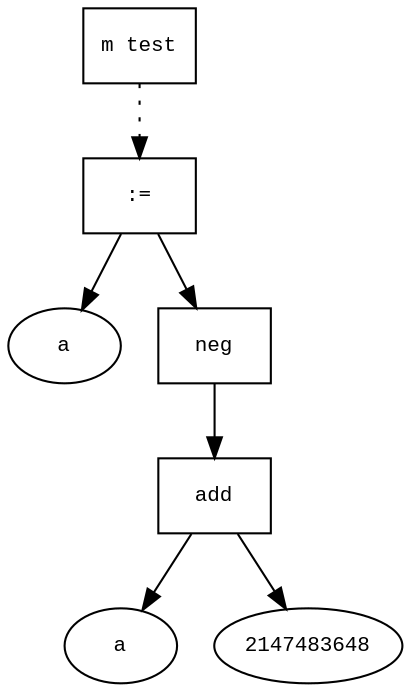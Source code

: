 digraph AST {
  graph [fontname="Times New Roman",fontsize=10];
  node  [fontname="Courier New",fontsize=10];
  edge  [fontname="Times New Roman",fontsize=10];

  node0 [label="m test",shape=box];
  node6 [label=":=",shape=box];
  node1 [label="a",shape=ellipse];
  node6->node1;
  node5 [label="neg",shape=box];
  node4 [label="add",shape=box];
  node2 [label="a",shape=ellipse];
  node4->node2;
  node3 [label="2147483648",shape=ellipse];
  node4->node3;
  node5->node4;
  node6->node5;
  node0 -> node6 [style=dotted];
}
